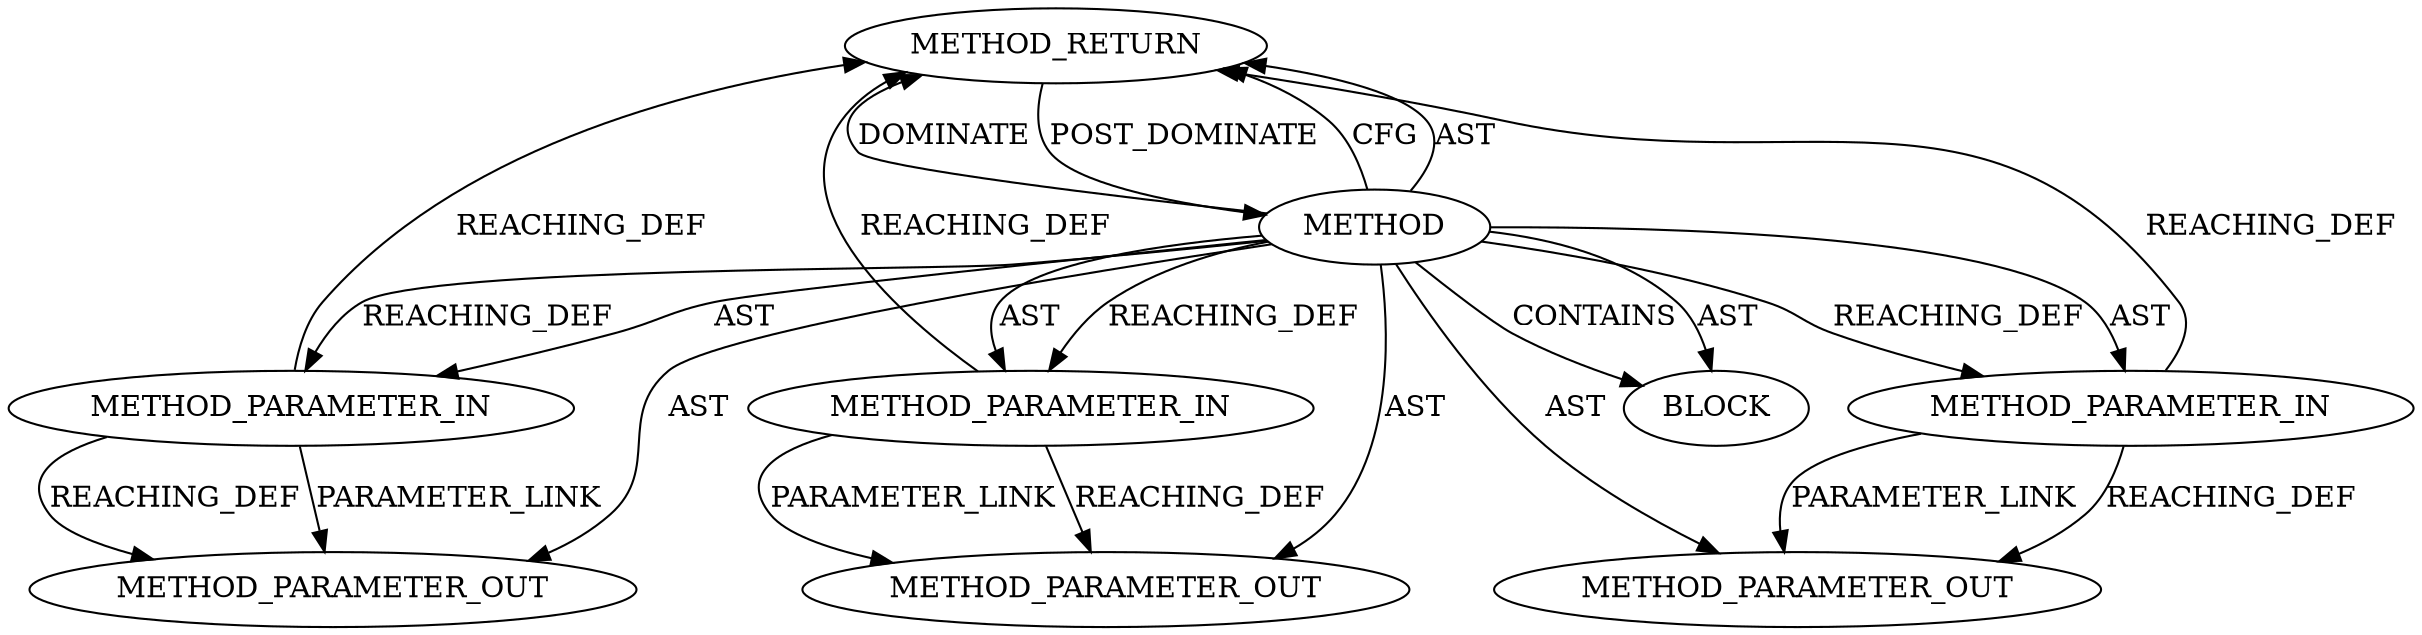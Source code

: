 digraph {
  20916 [label=METHOD_RETURN ORDER=2 CODE="RET" TYPE_FULL_NAME="ANY" EVALUATION_STRATEGY="BY_VALUE"]
  20915 [label=BLOCK ORDER=1 ARGUMENT_INDEX=1 CODE="<empty>" TYPE_FULL_NAME="ANY"]
  20913 [label=METHOD_PARAMETER_IN ORDER=2 CODE="p2" IS_VARIADIC=false TYPE_FULL_NAME="ANY" EVALUATION_STRATEGY="BY_VALUE" INDEX=2 NAME="p2"]
  20912 [label=METHOD_PARAMETER_IN ORDER=1 CODE="p1" IS_VARIADIC=false TYPE_FULL_NAME="ANY" EVALUATION_STRATEGY="BY_VALUE" INDEX=1 NAME="p1"]
  20911 [label=METHOD AST_PARENT_TYPE="NAMESPACE_BLOCK" AST_PARENT_FULL_NAME="<global>" ORDER=0 CODE="<empty>" FULL_NAME="iov_iter_npages_cap" IS_EXTERNAL=true FILENAME="<empty>" SIGNATURE="" NAME="iov_iter_npages_cap"]
  22372 [label=METHOD_PARAMETER_OUT ORDER=1 CODE="p1" IS_VARIADIC=false TYPE_FULL_NAME="ANY" EVALUATION_STRATEGY="BY_VALUE" INDEX=1 NAME="p1"]
  20914 [label=METHOD_PARAMETER_IN ORDER=3 CODE="p3" IS_VARIADIC=false TYPE_FULL_NAME="ANY" EVALUATION_STRATEGY="BY_VALUE" INDEX=3 NAME="p3"]
  22373 [label=METHOD_PARAMETER_OUT ORDER=2 CODE="p2" IS_VARIADIC=false TYPE_FULL_NAME="ANY" EVALUATION_STRATEGY="BY_VALUE" INDEX=2 NAME="p2"]
  22374 [label=METHOD_PARAMETER_OUT ORDER=3 CODE="p3" IS_VARIADIC=false TYPE_FULL_NAME="ANY" EVALUATION_STRATEGY="BY_VALUE" INDEX=3 NAME="p3"]
  20911 -> 20912 [label=AST ]
  20911 -> 22372 [label=AST ]
  20911 -> 20916 [label=CFG ]
  20916 -> 20911 [label=POST_DOMINATE ]
  20913 -> 22373 [label=PARAMETER_LINK ]
  20911 -> 20914 [label=REACHING_DEF VARIABLE=""]
  20911 -> 20915 [label=CONTAINS ]
  20912 -> 22372 [label=REACHING_DEF VARIABLE="p1"]
  20911 -> 20912 [label=REACHING_DEF VARIABLE=""]
  20914 -> 20916 [label=REACHING_DEF VARIABLE="p3"]
  20914 -> 22374 [label=REACHING_DEF VARIABLE="p3"]
  20911 -> 20916 [label=AST ]
  20914 -> 22374 [label=PARAMETER_LINK ]
  20912 -> 20916 [label=REACHING_DEF VARIABLE="p1"]
  20911 -> 20916 [label=DOMINATE ]
  20911 -> 20913 [label=REACHING_DEF VARIABLE=""]
  20913 -> 22373 [label=REACHING_DEF VARIABLE="p2"]
  20912 -> 22372 [label=PARAMETER_LINK ]
  20911 -> 22373 [label=AST ]
  20913 -> 20916 [label=REACHING_DEF VARIABLE="p2"]
  20911 -> 20914 [label=AST ]
  20911 -> 22374 [label=AST ]
  20911 -> 20915 [label=AST ]
  20911 -> 20913 [label=AST ]
}
